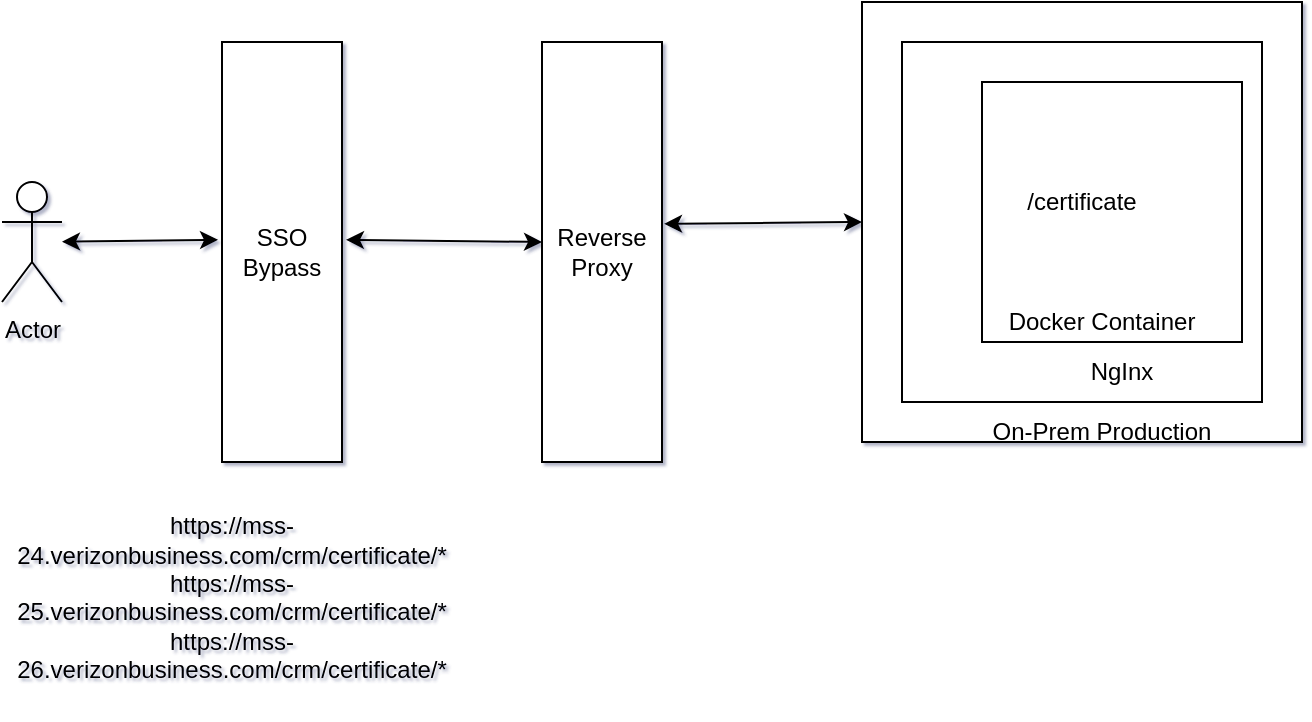<mxfile version="14.8.1" type="github">
  <diagram id="aRto-FdufkMi2AUzf7bY" name="Page-1">
    <mxGraphModel dx="1132" dy="753" grid="1" gridSize="10" guides="1" tooltips="1" connect="1" arrows="1" fold="1" page="1" pageScale="1" pageWidth="850" pageHeight="1100" background="#ffffff" math="0" shadow="1">
      <root>
        <mxCell id="0" />
        <mxCell id="1" parent="0" />
        <mxCell id="SylHTYyNxGbu1ZK3sP99-1" value="Actor" style="shape=umlActor;verticalLabelPosition=bottom;verticalAlign=top;html=1;outlineConnect=0;" parent="1" vertex="1">
          <mxGeometry x="20" y="260" width="30" height="60" as="geometry" />
        </mxCell>
        <mxCell id="SylHTYyNxGbu1ZK3sP99-3" value="SSO Bypass" style="rounded=0;whiteSpace=wrap;html=1;" parent="1" vertex="1">
          <mxGeometry x="130" y="190" width="60" height="210" as="geometry" />
        </mxCell>
        <mxCell id="SylHTYyNxGbu1ZK3sP99-4" value="Reverse Proxy" style="rounded=0;whiteSpace=wrap;html=1;" parent="1" vertex="1">
          <mxGeometry x="290" y="190" width="60" height="210" as="geometry" />
        </mxCell>
        <mxCell id="SylHTYyNxGbu1ZK3sP99-7" value="" style="whiteSpace=wrap;html=1;aspect=fixed;" parent="1" vertex="1">
          <mxGeometry x="450" y="170" width="220" height="220" as="geometry" />
        </mxCell>
        <mxCell id="SylHTYyNxGbu1ZK3sP99-8" value="" style="whiteSpace=wrap;html=1;aspect=fixed;" parent="1" vertex="1">
          <mxGeometry x="470" y="190" width="180" height="180" as="geometry" />
        </mxCell>
        <mxCell id="SylHTYyNxGbu1ZK3sP99-9" value="On-Prem Production" style="text;html=1;strokeColor=none;fillColor=none;align=center;verticalAlign=middle;whiteSpace=wrap;rounded=0;" parent="1" vertex="1">
          <mxGeometry x="500" y="380" width="140" height="10" as="geometry" />
        </mxCell>
        <mxCell id="SylHTYyNxGbu1ZK3sP99-10" value="NgInx" style="text;html=1;strokeColor=none;fillColor=none;align=center;verticalAlign=middle;whiteSpace=wrap;rounded=0;" parent="1" vertex="1">
          <mxGeometry x="510" y="350" width="140" height="10" as="geometry" />
        </mxCell>
        <mxCell id="SylHTYyNxGbu1ZK3sP99-11" value="" style="whiteSpace=wrap;html=1;aspect=fixed;" parent="1" vertex="1">
          <mxGeometry x="510" y="210" width="130" height="130" as="geometry" />
        </mxCell>
        <mxCell id="SylHTYyNxGbu1ZK3sP99-12" value="/certificate" style="text;html=1;strokeColor=none;fillColor=none;align=center;verticalAlign=middle;whiteSpace=wrap;rounded=0;" parent="1" vertex="1">
          <mxGeometry x="540" y="260" width="40" height="20" as="geometry" />
        </mxCell>
        <mxCell id="SylHTYyNxGbu1ZK3sP99-14" value="Docker Container" style="text;html=1;strokeColor=none;fillColor=none;align=center;verticalAlign=middle;whiteSpace=wrap;rounded=0;" parent="1" vertex="1">
          <mxGeometry x="520" y="320" width="100" height="20" as="geometry" />
        </mxCell>
        <mxCell id="SylHTYyNxGbu1ZK3sP99-18" value="" style="endArrow=classic;startArrow=classic;html=1;exitX=1.017;exitY=0.433;exitDx=0;exitDy=0;exitPerimeter=0;entryX=0;entryY=0.5;entryDx=0;entryDy=0;" parent="1" source="SylHTYyNxGbu1ZK3sP99-4" target="SylHTYyNxGbu1ZK3sP99-7" edge="1">
          <mxGeometry width="50" height="50" relative="1" as="geometry">
            <mxPoint x="400" y="280" as="sourcePoint" />
            <mxPoint x="450" y="230" as="targetPoint" />
          </mxGeometry>
        </mxCell>
        <mxCell id="SylHTYyNxGbu1ZK3sP99-22" value="" style="endArrow=classic;startArrow=classic;html=1;exitX=1.033;exitY=0.471;exitDx=0;exitDy=0;exitPerimeter=0;" parent="1" source="SylHTYyNxGbu1ZK3sP99-3" edge="1">
          <mxGeometry width="50" height="50" relative="1" as="geometry">
            <mxPoint x="410" y="290" as="sourcePoint" />
            <mxPoint x="290" y="290" as="targetPoint" />
          </mxGeometry>
        </mxCell>
        <mxCell id="SylHTYyNxGbu1ZK3sP99-23" value="" style="endArrow=classic;startArrow=classic;html=1;entryX=-0.033;entryY=0.471;entryDx=0;entryDy=0;entryPerimeter=0;" parent="1" source="SylHTYyNxGbu1ZK3sP99-1" target="SylHTYyNxGbu1ZK3sP99-3" edge="1">
          <mxGeometry width="50" height="50" relative="1" as="geometry">
            <mxPoint x="400" y="280" as="sourcePoint" />
            <mxPoint x="450" y="230" as="targetPoint" />
          </mxGeometry>
        </mxCell>
        <mxCell id="VGXdJ8wvKxAEkZaW5OUs-3" value="&lt;div&gt;https://mss-24.verizonbusiness.com/crm/certificate/*&lt;/div&gt;&lt;div&gt;https://mss-25.verizonbusiness.com/crm/certificate/*&lt;/div&gt;&lt;div&gt;https://mss-26.verizonbusiness.com/crm/certificate/*&lt;/div&gt;&lt;div&gt;&lt;br&gt;&lt;/div&gt;" style="text;html=1;strokeColor=none;fillColor=none;align=center;verticalAlign=middle;whiteSpace=wrap;rounded=0;" vertex="1" parent="1">
          <mxGeometry x="100" y="460" width="70" height="30" as="geometry" />
        </mxCell>
      </root>
    </mxGraphModel>
  </diagram>
</mxfile>
